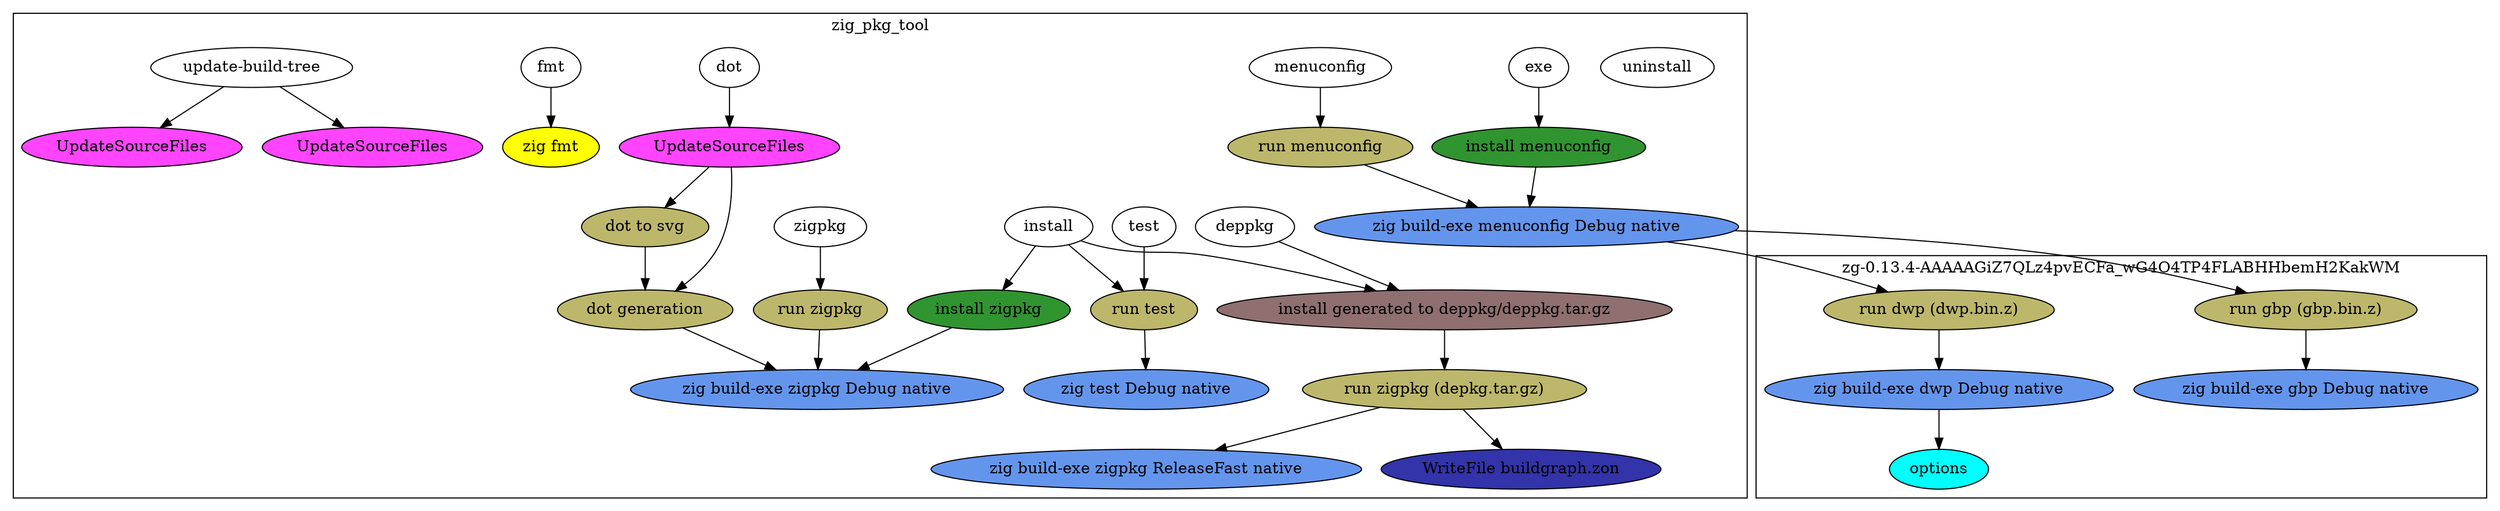 digraph {
"N0" [label="install", style="filled", fillcolor="#ffffff", group="G0", tooltip=""]
"N0" -> "N1"
"N0" -> "N5"
"N0" -> "N7"
"N1" [label="install generated to deppkg/deppkg.tar.gz", style="filled", fillcolor="#8f6f6f", group="G0", tooltip=""]
"N1" -> "N2"
"N2" [label="run zigpkg (depkg.tar.gz)", style="filled", fillcolor="#bdb76b", group="G0", tooltip=""]
"N2" -> "N3"
"N2" -> "N4"
"N3" [label="zig build-exe zigpkg ReleaseFast native", style="filled", fillcolor="#6495ed", group="G0", tooltip=""]
"N4" [label="WriteFile buildgraph.zon", style="filled", fillcolor="#3333aa", group="G0", tooltip=""]
"N5" [label="install zigpkg", style="filled", fillcolor="#309430", group="G0", tooltip=""]
"N5" -> "N6"
"N6" [label="zig build-exe zigpkg Debug native", style="filled", fillcolor="#6495ed", group="G0", tooltip=""]
"N7" [label="run test", style="filled", fillcolor="#bdb76b", group="G0", tooltip=""]
"N7" -> "N8"
"N8" [label="zig test Debug native", style="filled", fillcolor="#6495ed", group="G0", tooltip=""]
"N9" [label="uninstall", style="filled", fillcolor="#ffffff", group="G0", tooltip=""]
"N10" [label="exe", style="filled", fillcolor="#ffffff", group="G0", tooltip=""]
"N10" -> "N11"
"N11" [label="install menuconfig", style="filled", fillcolor="#309430", group="G0", tooltip=""]
"N11" -> "N12"
"N12" [label="zig build-exe menuconfig Debug native", style="filled", fillcolor="#6495ed", group="G0", tooltip=""]
"N12" -> "N13"
"N12" -> "N15"
"N13" [label="run gbp (gbp.bin.z)", style="filled", fillcolor="#bdb76b", group="G3", tooltip=""]
"N13" -> "N14"
"N14" [label="zig build-exe gbp Debug native", style="filled", fillcolor="#6495ed", group="G3", tooltip=""]
"N15" [label="run dwp (dwp.bin.z)", style="filled", fillcolor="#bdb76b", group="G3", tooltip=""]
"N15" -> "N16"
"N16" [label="zig build-exe dwp Debug native", style="filled", fillcolor="#6495ed", group="G3", tooltip=""]
"N16" -> "N17"
"N17" [label="options", style="filled", fillcolor="#00ffff", group="G3", tooltip=""]
"N18" [label="menuconfig", style="filled", fillcolor="#ffffff", group="G0", tooltip=""]
"N18" -> "N19"
"N19" [label="run menuconfig", style="filled", fillcolor="#bdb76b", group="G0", tooltip=""]
"N19" -> "N12"
"N20" [label="deppkg", style="filled", fillcolor="#ffffff", group="G0", tooltip=""]
"N20" -> "N1"
"N21" [label="zigpkg", style="filled", fillcolor="#ffffff", group="G0", tooltip=""]
"N21" -> "N22"
"N22" [label="run zigpkg", style="filled", fillcolor="#bdb76b", group="G0", tooltip=""]
"N22" -> "N6"
"N23" [label="test", style="filled", fillcolor="#ffffff", group="G0", tooltip=""]
"N23" -> "N7"
"N24" [label="dot", style="filled", fillcolor="#ffffff", group="G0", tooltip=""]
"N24" -> "N25"
"N25" [label="UpdateSourceFiles", style="filled", fillcolor="#ff44ff", group="G0", tooltip=""]
"N25" -> "N26"
"N25" -> "N27"
"N26" [label="dot generation", style="filled", fillcolor="#bdb76b", group="G0", tooltip=""]
"N26" -> "N6"
"N27" [label="dot to svg", style="filled", fillcolor="#bdb76b", group="G0", tooltip=""]
"N27" -> "N26"
"N28" [label="fmt", style="filled", fillcolor="#ffffff", group="G0", tooltip=""]
"N28" -> "N29"
"N29" [label="zig fmt", style="filled", fillcolor="#ffff00", group="G0", tooltip=""]
"N30" [label="update-build-tree", style="filled", fillcolor="#ffffff", group="G0", tooltip=""]
"N30" -> "N31"
"N30" -> "N32"
"N31" [label="UpdateSourceFiles", style="filled", fillcolor="#ff44ff", group="G0", tooltip=""]
"N32" [label="UpdateSourceFiles", style="filled", fillcolor="#ff44ff", group="G0", tooltip=""]
subgraph cluster_0 {
  cluster = true
  label = "zig_pkg_tool"
  "N0"
  "N1"
  "N2"
  "N3"
  "N4"
  "N5"
  "N6"
  "N7"
  "N8"
  "N9"
  "N10"
  "N11"
  "N12"
  "N18"
  "N19"
  "N20"
  "N21"
  "N22"
  "N23"
  "N24"
  "N25"
  "N26"
  "N27"
  "N28"
  "N29"
  "N30"
  "N31"
  "N32"
}
subgraph cluster_1 {
  cluster = true
  label = "vaxis-0.1.0-BWNV_BzyCADK2dn8dd4IAD2HjdgAFw34iRiNMX00-14g"
}
subgraph cluster_2 {
  cluster = true
  label = "zigimg-0.1.0-lly-O-NTEABwkjg9_WM4uLQr_TtL-7jp375PsZJyugGN"
}
subgraph cluster_3 {
  cluster = true
  label = "zg-0.13.4-AAAAAGiZ7QLz4pvECFa_wG4O4TP4FLABHHbemH2KakWM"
  "N13"
  "N14"
  "N15"
  "N16"
  "N17"
}
subgraph cluster_4 {
  cluster = true
  label = "known_folders-0.0.0-Fy-PJtLDAADGDOwYwMkVydMSTp_aN-nfjCZw6qPQ2ECL"
}
}
